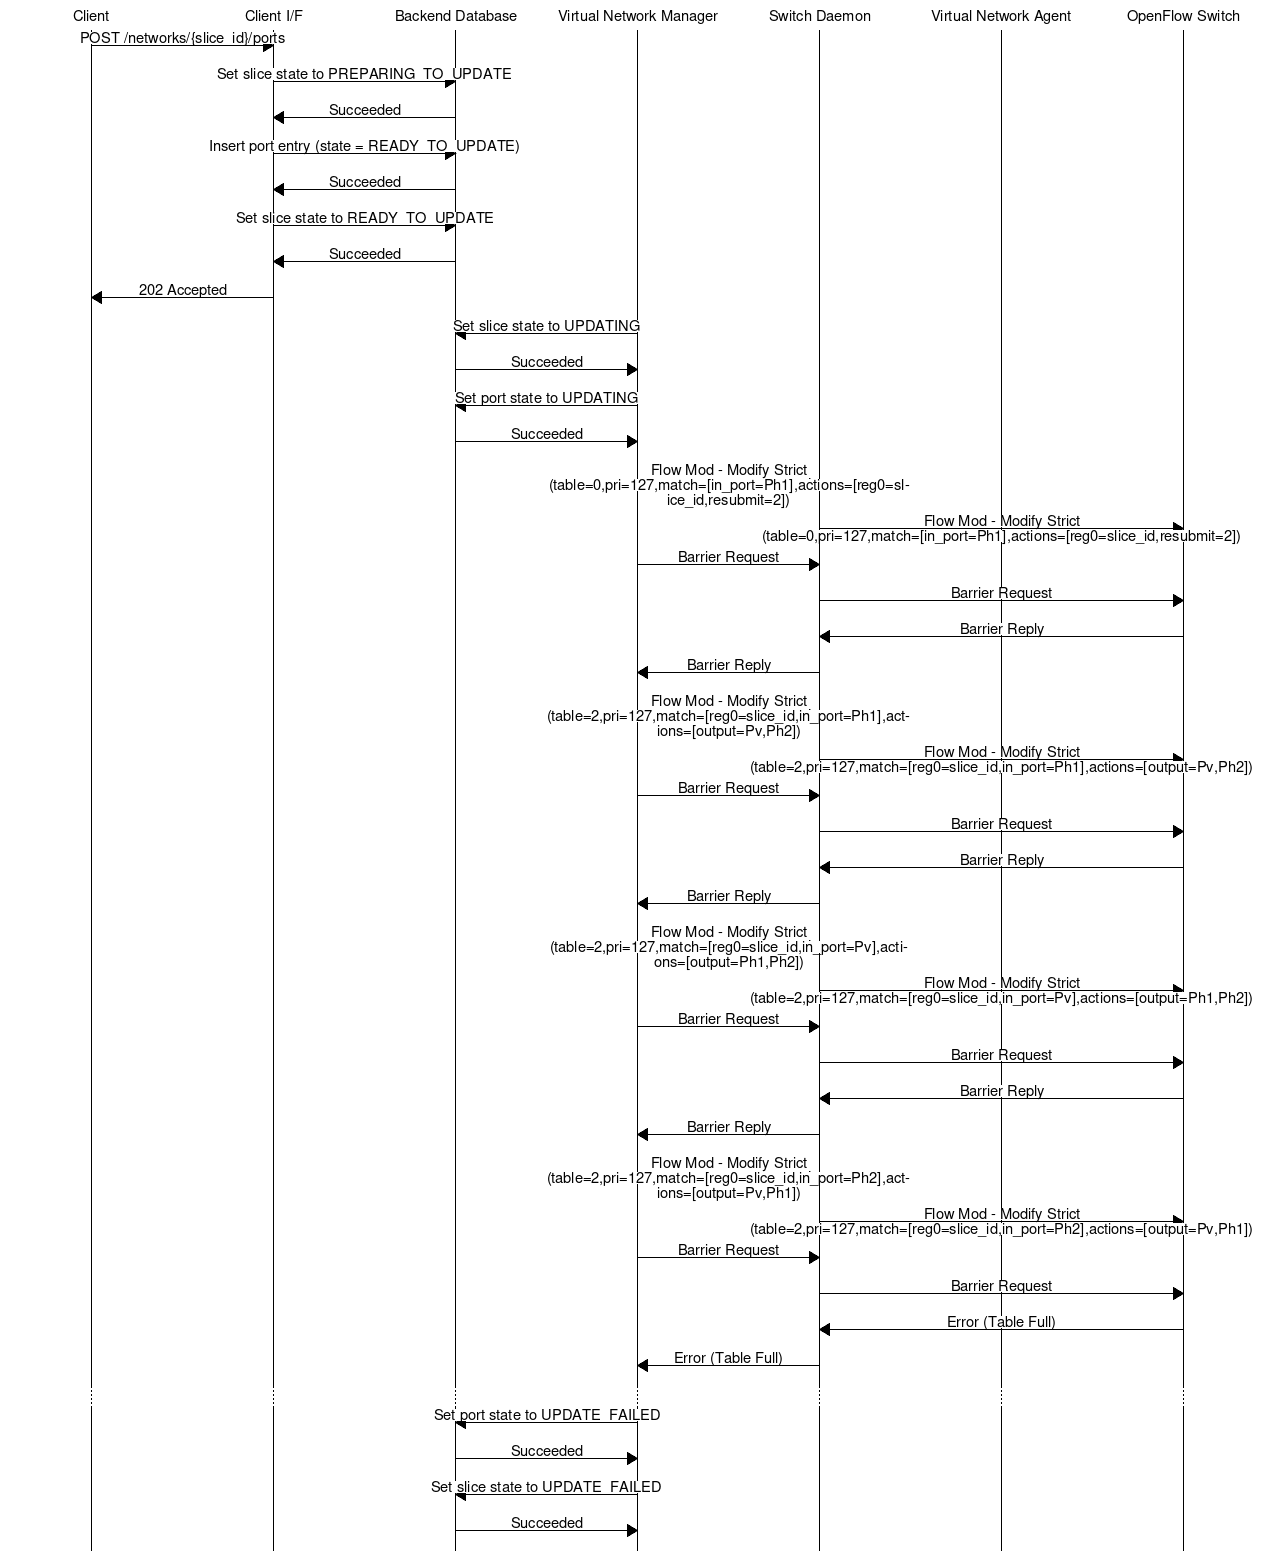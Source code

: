 /*
 * Message sequence diagram for adding a port to a virtual network slice
 *
 * Author: Yasunobu Chiba
 *
 * Copyright (C) 2012 NEC Corporation
 * NEC Confidential
 */

msc {
  width = "1280", wordwraparcs = "true";

  C [ label = "Client" ],
  CIF [ label = "Client I/F" ],
  DB [ label = "Backend Database" ],
  VNM [ label = "Virtual Network Manager" ],
  SD [ label = "Switch Daemon" ],
  VNA [ label = "Virtual Network Agent" ],
  SW [ label = "OpenFlow Switch" ];

  C => CIF [ label = "POST /networks/{slice_id}/ports" ];
  CIF => DB [ label = "Set slice state to PREPARING_TO_UPDATE" ];
  DB => CIF [ label = "Succeeded" ];
  CIF => DB [ label = "Insert port entry (state = READY_TO_UPDATE)" ];
  DB => CIF [ label = "Succeeded" ];
  CIF => DB [ label = "Set slice state to READY_TO_UPDATE" ];
  DB => CIF [ label = "Succeeded" ];
  CIF => C [ label = "202 Accepted" ];

  VNM => DB [ label = "Set slice state to UPDATING" ];
  DB => VNM [ label = "Succeeded" ];
  VNM => DB [ label = "Set port state to UPDATING" ];
  DB => VNM [ label = "Succeeded" ];

  VNM => SD [ label = "Flow Mod - Modify Strict (table=0,pri=127,match=[in_port=Ph1],actions=[reg0=slice_id,resubmit=2])" ];
  SD => SW [ label = "Flow Mod - Modify Strict (table=0,pri=127,match=[in_port=Ph1],actions=[reg0=slice_id,resubmit=2])" ];
  VNM => SD [ label = "Barrier Request" ];
  SD => SW [ label = "Barrier Request" ];
  SW => SD [ label = "Barrier Reply" ];
  SD => VNM [ label = "Barrier Reply" ];

  VNM => SD [ label = "Flow Mod - Modify Strict (table=2,pri=127,match=[reg0=slice_id,in_port=Ph1],actions=[output=Pv,Ph2])" ];
  SD => SW [ label = "Flow Mod - Modify Strict (table=2,pri=127,match=[reg0=slice_id,in_port=Ph1],actions=[output=Pv,Ph2])" ];
  VNM => SD [ label = "Barrier Request" ];
  SD => SW [ label = "Barrier Request" ];
  SW => SD [ label = "Barrier Reply" ];
  SD => VNM [ label = "Barrier Reply" ];
  VNM => SD [ label = "Flow Mod - Modify Strict (table=2,pri=127,match=[reg0=slice_id,in_port=Pv],actions=[output=Ph1,Ph2])" ];
  SD => SW [ label = "Flow Mod - Modify Strict (table=2,pri=127,match=[reg0=slice_id,in_port=Pv],actions=[output=Ph1,Ph2])" ];
  VNM => SD [ label = "Barrier Request" ];
  SD => SW [ label = "Barrier Request" ];
  SW => SD [ label = "Barrier Reply" ];
  SD => VNM [ label = "Barrier Reply" ];
  VNM => SD [ label = "Flow Mod - Modify Strict (table=2,pri=127,match=[reg0=slice_id,in_port=Ph2],actions=[output=Pv,Ph1])" ];
  SD => SW [ label = "Flow Mod - Modify Strict (table=2,pri=127,match=[reg0=slice_id,in_port=Ph2],actions=[output=Pv,Ph1])" ];
  VNM => SD [ label = "Barrier Request" ];
  SD => SW [ label = "Barrier Request" ];
  SW => SD [ label = "Error (Table Full)" ];
  SD => VNM [ label = "Error (Table Full)" ];
  ...;

  VNM => DB [ label = "Set port state to UPDATE_FAILED" ];
  DB => VNM [ label = "Succeeded" ];
  VNM => DB [ label = "Set slice state to UPDATE_FAILED" ];
  DB => VNM [ label = "Succeeded" ];
}